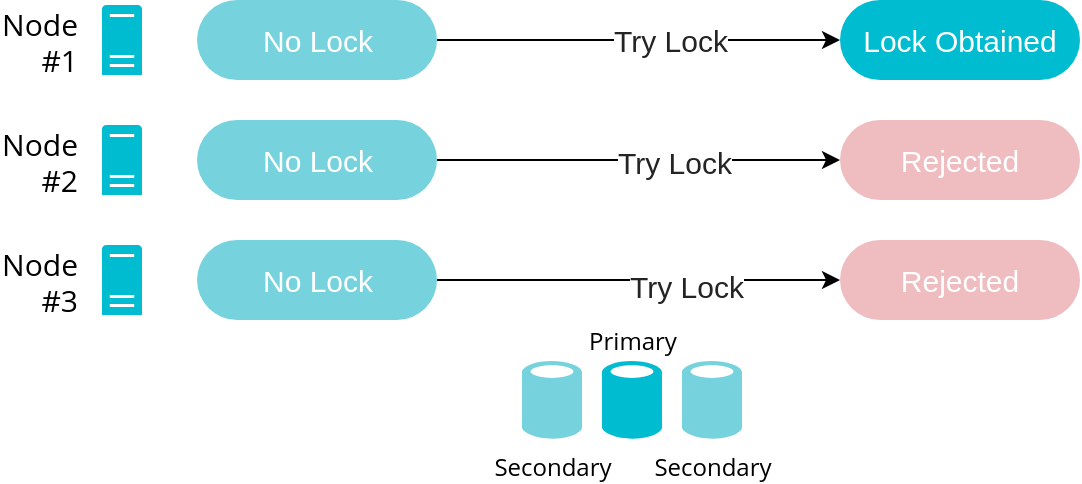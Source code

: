 <mxfile version="10.3.9" type="github"><diagram id="mpJXw4boMsPSp1LaieIV" name="Page-1"><mxGraphModel dx="974" dy="685" grid="1" gridSize="10" guides="1" tooltips="1" connect="1" arrows="1" fold="1" page="1" pageScale="1" pageWidth="1169" pageHeight="827" math="0" shadow="0"><root><mxCell id="0"/><mxCell id="1" parent="0"/><mxCell id="gFI4DWguv-_BAH3dFKu6-1" value="Node&lt;br&gt;#3&lt;br&gt;" style="shadow=0;dashed=0;html=1;strokeColor=none;fillColor=#00BCD1;labelPosition=left;verticalLabelPosition=middle;verticalAlign=middle;outlineConnect=0;align=right;shape=mxgraph.office.servers.server_generic;fontFamily=Open Sans;fontSize=15;spacingRight=11;" vertex="1" parent="1"><mxGeometry x="95" y="262.5" width="20" height="35" as="geometry"/></mxCell><mxCell id="gFI4DWguv-_BAH3dFKu6-2" value="Primary" style="shadow=0;dashed=0;html=1;strokeColor=none;labelPosition=center;verticalLabelPosition=top;verticalAlign=bottom;align=center;shape=mxgraph.mscae.enterprise.database_generic;fillColor=#00BCD1;fontSize=12;fontFamily=Open Sans;labelBorderColor=none;labelBackgroundColor=#ffffff;" vertex="1" parent="1"><mxGeometry x="345" y="320" width="30" height="40" as="geometry"/></mxCell><mxCell id="gFI4DWguv-_BAH3dFKu6-25" style="edgeStyle=orthogonalEdgeStyle;rounded=0;orthogonalLoop=1;jettySize=auto;html=1;entryX=0;entryY=0.5;entryDx=0;entryDy=0;fontSize=12;fontColor=#FFFFFF;" edge="1" parent="1" source="gFI4DWguv-_BAH3dFKu6-5" target="gFI4DWguv-_BAH3dFKu6-22"><mxGeometry relative="1" as="geometry"/></mxCell><mxCell id="gFI4DWguv-_BAH3dFKu6-28" value="Try Lock" style="text;html=1;resizable=0;points=[];align=center;verticalAlign=middle;labelBackgroundColor=#ffffff;fontSize=15;fontColor=#242424;" vertex="1" connectable="0" parent="gFI4DWguv-_BAH3dFKu6-25"><mxGeometry x="0.231" y="-3" relative="1" as="geometry"><mxPoint as="offset"/></mxGeometry></mxCell><mxCell id="gFI4DWguv-_BAH3dFKu6-5" value="No Lock" style="rounded=1;whiteSpace=wrap;html=1;fillColor=#76D3DE;strokeColor=none;fontSize=15;fontColor=#FFFFFF;arcSize=50;" vertex="1" parent="1"><mxGeometry x="142.5" y="260" width="120" height="40" as="geometry"/></mxCell><mxCell id="gFI4DWguv-_BAH3dFKu6-6" value="Secondary" style="shadow=0;dashed=0;html=1;strokeColor=none;labelPosition=center;verticalLabelPosition=bottom;verticalAlign=top;align=center;shape=mxgraph.mscae.enterprise.database_generic;fillColor=#76D3DE;fontSize=12;fontFamily=Open Sans;" vertex="1" parent="1"><mxGeometry x="385" y="320" width="30" height="40" as="geometry"/></mxCell><mxCell id="gFI4DWguv-_BAH3dFKu6-7" value="Secondary" style="shadow=0;dashed=0;html=1;strokeColor=none;labelPosition=center;verticalLabelPosition=bottom;verticalAlign=top;align=center;shape=mxgraph.mscae.enterprise.database_generic;fillColor=#76D3DE;fontSize=12;fontFamily=Open Sans;" vertex="1" parent="1"><mxGeometry x="305" y="320" width="30" height="40" as="geometry"/></mxCell><mxCell id="gFI4DWguv-_BAH3dFKu6-12" value="Node&lt;br&gt;#2&lt;br&gt;" style="shadow=0;dashed=0;html=1;strokeColor=none;fillColor=#00BCD1;labelPosition=left;verticalLabelPosition=middle;verticalAlign=middle;outlineConnect=0;align=right;shape=mxgraph.office.servers.server_generic;fontFamily=Open Sans;fontSize=15;spacingRight=11;" vertex="1" parent="1"><mxGeometry x="95" y="202.5" width="20" height="35" as="geometry"/></mxCell><mxCell id="gFI4DWguv-_BAH3dFKu6-24" style="edgeStyle=orthogonalEdgeStyle;rounded=0;orthogonalLoop=1;jettySize=auto;html=1;fontSize=12;fontColor=#FFFFFF;" edge="1" parent="1" source="gFI4DWguv-_BAH3dFKu6-13" target="gFI4DWguv-_BAH3dFKu6-21"><mxGeometry relative="1" as="geometry"/></mxCell><mxCell id="gFI4DWguv-_BAH3dFKu6-27" value="Try Lock" style="text;html=1;resizable=0;points=[];align=center;verticalAlign=middle;labelBackgroundColor=#ffffff;fontSize=15;fontColor=#242424;" vertex="1" connectable="0" parent="gFI4DWguv-_BAH3dFKu6-24"><mxGeometry x="0.171" y="-1" relative="1" as="geometry"><mxPoint as="offset"/></mxGeometry></mxCell><mxCell id="gFI4DWguv-_BAH3dFKu6-13" value="No Lock" style="rounded=1;whiteSpace=wrap;html=1;fillColor=#76D3DE;strokeColor=none;fontSize=15;fontColor=#FFFFFF;arcSize=50;" vertex="1" parent="1"><mxGeometry x="142.5" y="200" width="120" height="40" as="geometry"/></mxCell><mxCell id="gFI4DWguv-_BAH3dFKu6-14" value="Node&lt;br&gt;#1&lt;br&gt;" style="shadow=0;dashed=0;html=1;strokeColor=none;fillColor=#00BCD1;labelPosition=left;verticalLabelPosition=middle;verticalAlign=middle;outlineConnect=0;align=right;shape=mxgraph.office.servers.server_generic;fontFamily=Open Sans;fontSize=15;spacingRight=11;" vertex="1" parent="1"><mxGeometry x="95" y="142.5" width="20" height="35" as="geometry"/></mxCell><mxCell id="gFI4DWguv-_BAH3dFKu6-23" style="edgeStyle=orthogonalEdgeStyle;rounded=0;orthogonalLoop=1;jettySize=auto;html=1;fontSize=15;fontColor=#242424;" edge="1" parent="1" source="gFI4DWguv-_BAH3dFKu6-15" target="gFI4DWguv-_BAH3dFKu6-20"><mxGeometry relative="1" as="geometry"/></mxCell><mxCell id="gFI4DWguv-_BAH3dFKu6-26" value="Try Lock" style="text;html=1;resizable=0;points=[];align=center;verticalAlign=middle;labelBackgroundColor=#ffffff;fontSize=15;fontColor=#242424;" vertex="1" connectable="0" parent="gFI4DWguv-_BAH3dFKu6-23"><mxGeometry x="0.151" relative="1" as="geometry"><mxPoint as="offset"/></mxGeometry></mxCell><mxCell id="gFI4DWguv-_BAH3dFKu6-15" value="No Lock" style="rounded=1;whiteSpace=wrap;html=1;fillColor=#76D3DE;strokeColor=none;fontSize=15;fontColor=#FFFFFF;arcSize=50;" vertex="1" parent="1"><mxGeometry x="142.5" y="140" width="120" height="40" as="geometry"/></mxCell><mxCell id="gFI4DWguv-_BAH3dFKu6-20" value="Lock Obtained" style="rounded=1;whiteSpace=wrap;html=1;fillColor=#00BCD1;strokeColor=none;fontSize=15;fontColor=#FFFFFF;arcSize=50;" vertex="1" parent="1"><mxGeometry x="464" y="140" width="120" height="40" as="geometry"/></mxCell><mxCell id="gFI4DWguv-_BAH3dFKu6-21" value="Rejected" style="rounded=1;whiteSpace=wrap;html=1;fillColor=#EFBDC0;strokeColor=none;fontSize=15;fontColor=#FFFFFF;arcSize=50;" vertex="1" parent="1"><mxGeometry x="464" y="200" width="120" height="40" as="geometry"/></mxCell><mxCell id="gFI4DWguv-_BAH3dFKu6-22" value="Rejected" style="rounded=1;whiteSpace=wrap;html=1;fillColor=#EFBDC0;strokeColor=none;fontSize=15;fontColor=#FFFFFF;arcSize=50;" vertex="1" parent="1"><mxGeometry x="464" y="260" width="120" height="40" as="geometry"/></mxCell></root></mxGraphModel></diagram></mxfile>